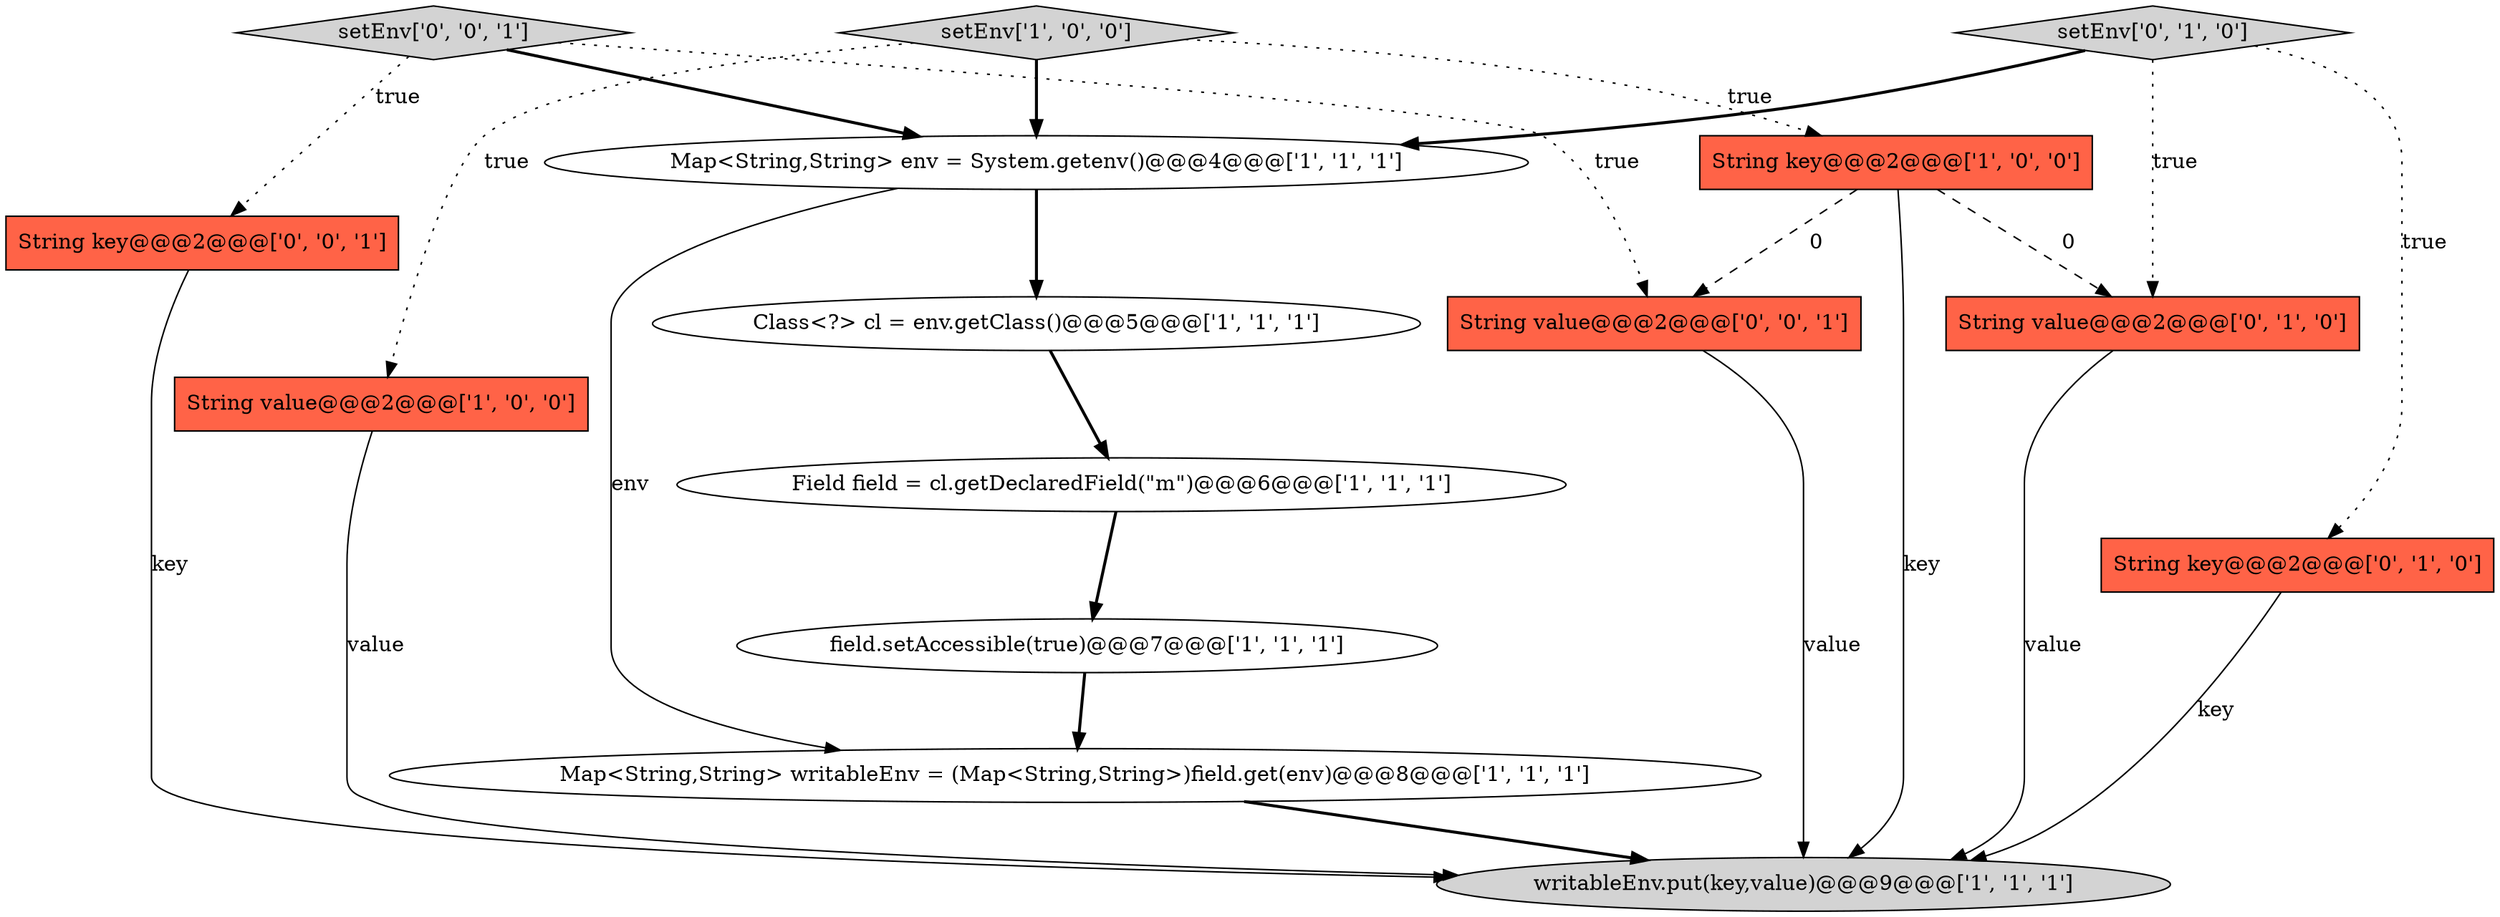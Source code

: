 digraph {
1 [style = filled, label = "Map<String,String> writableEnv = (Map<String,String>)field.get(env)@@@8@@@['1', '1', '1']", fillcolor = white, shape = ellipse image = "AAA0AAABBB1BBB"];
12 [style = filled, label = "setEnv['0', '0', '1']", fillcolor = lightgray, shape = diamond image = "AAA0AAABBB3BBB"];
5 [style = filled, label = "writableEnv.put(key,value)@@@9@@@['1', '1', '1']", fillcolor = lightgray, shape = ellipse image = "AAA0AAABBB1BBB"];
7 [style = filled, label = "Class<?> cl = env.getClass()@@@5@@@['1', '1', '1']", fillcolor = white, shape = ellipse image = "AAA0AAABBB1BBB"];
14 [style = filled, label = "String value@@@2@@@['0', '0', '1']", fillcolor = tomato, shape = box image = "AAA0AAABBB3BBB"];
4 [style = filled, label = "String value@@@2@@@['1', '0', '0']", fillcolor = tomato, shape = box image = "AAA0AAABBB1BBB"];
0 [style = filled, label = "field.setAccessible(true)@@@7@@@['1', '1', '1']", fillcolor = white, shape = ellipse image = "AAA0AAABBB1BBB"];
8 [style = filled, label = "setEnv['1', '0', '0']", fillcolor = lightgray, shape = diamond image = "AAA0AAABBB1BBB"];
9 [style = filled, label = "String key@@@2@@@['0', '1', '0']", fillcolor = tomato, shape = box image = "AAA0AAABBB2BBB"];
13 [style = filled, label = "String key@@@2@@@['0', '0', '1']", fillcolor = tomato, shape = box image = "AAA0AAABBB3BBB"];
10 [style = filled, label = "String value@@@2@@@['0', '1', '0']", fillcolor = tomato, shape = box image = "AAA1AAABBB2BBB"];
11 [style = filled, label = "setEnv['0', '1', '0']", fillcolor = lightgray, shape = diamond image = "AAA0AAABBB2BBB"];
3 [style = filled, label = "Field field = cl.getDeclaredField(\"m\")@@@6@@@['1', '1', '1']", fillcolor = white, shape = ellipse image = "AAA0AAABBB1BBB"];
2 [style = filled, label = "Map<String,String> env = System.getenv()@@@4@@@['1', '1', '1']", fillcolor = white, shape = ellipse image = "AAA0AAABBB1BBB"];
6 [style = filled, label = "String key@@@2@@@['1', '0', '0']", fillcolor = tomato, shape = box image = "AAA1AAABBB1BBB"];
1->5 [style = bold, label=""];
9->5 [style = solid, label="key"];
11->10 [style = dotted, label="true"];
4->5 [style = solid, label="value"];
13->5 [style = solid, label="key"];
11->9 [style = dotted, label="true"];
6->5 [style = solid, label="key"];
6->14 [style = dashed, label="0"];
8->4 [style = dotted, label="true"];
11->2 [style = bold, label=""];
7->3 [style = bold, label=""];
3->0 [style = bold, label=""];
6->10 [style = dashed, label="0"];
12->14 [style = dotted, label="true"];
12->2 [style = bold, label=""];
12->13 [style = dotted, label="true"];
8->6 [style = dotted, label="true"];
8->2 [style = bold, label=""];
0->1 [style = bold, label=""];
2->1 [style = solid, label="env"];
14->5 [style = solid, label="value"];
2->7 [style = bold, label=""];
10->5 [style = solid, label="value"];
}
